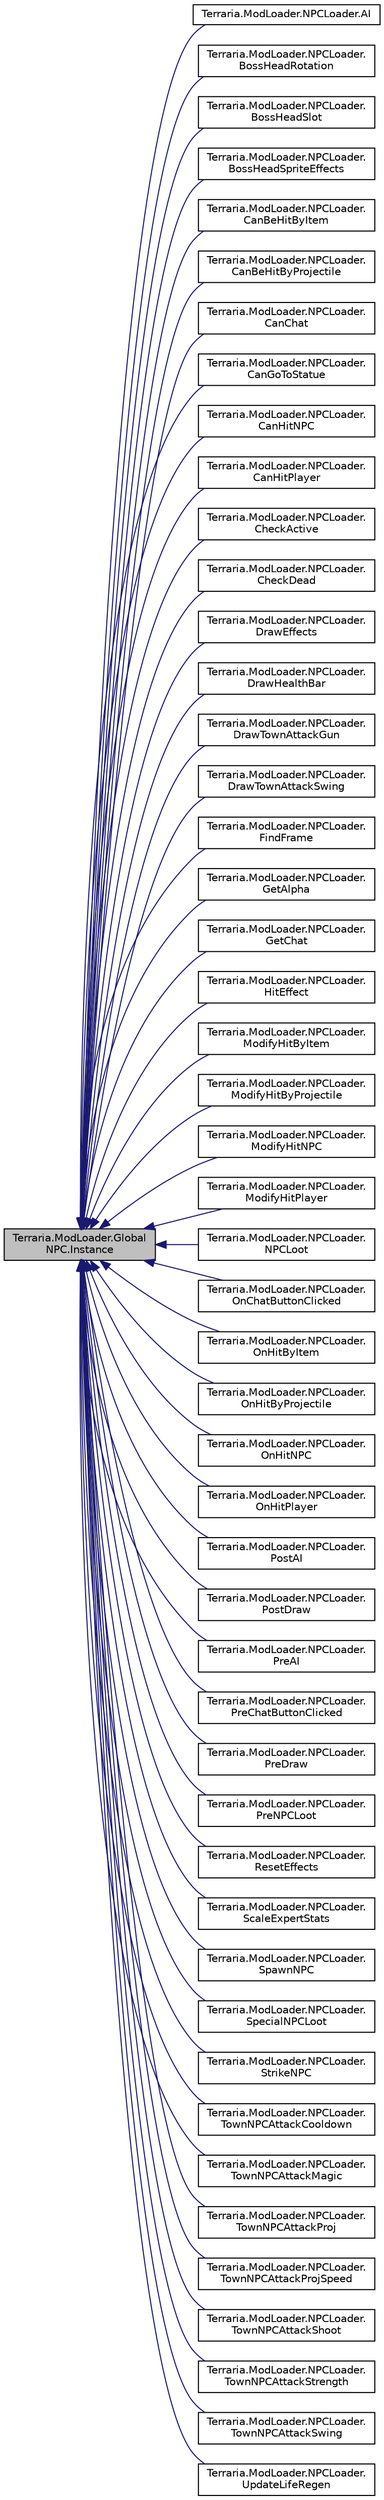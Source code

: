 digraph "Terraria.ModLoader.GlobalNPC.Instance"
{
  edge [fontname="Helvetica",fontsize="10",labelfontname="Helvetica",labelfontsize="10"];
  node [fontname="Helvetica",fontsize="10",shape=record];
  rankdir="LR";
  Node78 [label="Terraria.ModLoader.Global\lNPC.Instance",height=0.2,width=0.4,color="black", fillcolor="grey75", style="filled", fontcolor="black"];
  Node78 -> Node79 [dir="back",color="midnightblue",fontsize="10",style="solid",fontname="Helvetica"];
  Node79 [label="Terraria.ModLoader.NPCLoader.AI",height=0.2,width=0.4,color="black", fillcolor="white", style="filled",URL="$class_terraria_1_1_mod_loader_1_1_n_p_c_loader.html#a2bb9e4d7da1b0a8fa9ba4b67333464b6"];
  Node78 -> Node80 [dir="back",color="midnightblue",fontsize="10",style="solid",fontname="Helvetica"];
  Node80 [label="Terraria.ModLoader.NPCLoader.\lBossHeadRotation",height=0.2,width=0.4,color="black", fillcolor="white", style="filled",URL="$class_terraria_1_1_mod_loader_1_1_n_p_c_loader.html#aa1da2988491c15c050483597e984bd7a"];
  Node78 -> Node81 [dir="back",color="midnightblue",fontsize="10",style="solid",fontname="Helvetica"];
  Node81 [label="Terraria.ModLoader.NPCLoader.\lBossHeadSlot",height=0.2,width=0.4,color="black", fillcolor="white", style="filled",URL="$class_terraria_1_1_mod_loader_1_1_n_p_c_loader.html#aa16baedc558a8f7156d20f4cefaf283d"];
  Node78 -> Node82 [dir="back",color="midnightblue",fontsize="10",style="solid",fontname="Helvetica"];
  Node82 [label="Terraria.ModLoader.NPCLoader.\lBossHeadSpriteEffects",height=0.2,width=0.4,color="black", fillcolor="white", style="filled",URL="$class_terraria_1_1_mod_loader_1_1_n_p_c_loader.html#af39b1056d061ac83ee853534333cd326"];
  Node78 -> Node83 [dir="back",color="midnightblue",fontsize="10",style="solid",fontname="Helvetica"];
  Node83 [label="Terraria.ModLoader.NPCLoader.\lCanBeHitByItem",height=0.2,width=0.4,color="black", fillcolor="white", style="filled",URL="$class_terraria_1_1_mod_loader_1_1_n_p_c_loader.html#a7ac970581b8d00d001db8bdd1cac4ec0"];
  Node78 -> Node84 [dir="back",color="midnightblue",fontsize="10",style="solid",fontname="Helvetica"];
  Node84 [label="Terraria.ModLoader.NPCLoader.\lCanBeHitByProjectile",height=0.2,width=0.4,color="black", fillcolor="white", style="filled",URL="$class_terraria_1_1_mod_loader_1_1_n_p_c_loader.html#a1c3d7a33153e964db6ca98da6d68e5b7"];
  Node78 -> Node85 [dir="back",color="midnightblue",fontsize="10",style="solid",fontname="Helvetica"];
  Node85 [label="Terraria.ModLoader.NPCLoader.\lCanChat",height=0.2,width=0.4,color="black", fillcolor="white", style="filled",URL="$class_terraria_1_1_mod_loader_1_1_n_p_c_loader.html#ab3839655f87317169f068b0cb9fe752a"];
  Node78 -> Node86 [dir="back",color="midnightblue",fontsize="10",style="solid",fontname="Helvetica"];
  Node86 [label="Terraria.ModLoader.NPCLoader.\lCanGoToStatue",height=0.2,width=0.4,color="black", fillcolor="white", style="filled",URL="$class_terraria_1_1_mod_loader_1_1_n_p_c_loader.html#ae1d6ca29ab669a88f4c742b39f03b7fe"];
  Node78 -> Node87 [dir="back",color="midnightblue",fontsize="10",style="solid",fontname="Helvetica"];
  Node87 [label="Terraria.ModLoader.NPCLoader.\lCanHitNPC",height=0.2,width=0.4,color="black", fillcolor="white", style="filled",URL="$class_terraria_1_1_mod_loader_1_1_n_p_c_loader.html#acd53a343c7b7a511a8bef1713f85c252"];
  Node78 -> Node88 [dir="back",color="midnightblue",fontsize="10",style="solid",fontname="Helvetica"];
  Node88 [label="Terraria.ModLoader.NPCLoader.\lCanHitPlayer",height=0.2,width=0.4,color="black", fillcolor="white", style="filled",URL="$class_terraria_1_1_mod_loader_1_1_n_p_c_loader.html#a63b2cd7eeb45cf94841081141a22290d"];
  Node78 -> Node89 [dir="back",color="midnightblue",fontsize="10",style="solid",fontname="Helvetica"];
  Node89 [label="Terraria.ModLoader.NPCLoader.\lCheckActive",height=0.2,width=0.4,color="black", fillcolor="white", style="filled",URL="$class_terraria_1_1_mod_loader_1_1_n_p_c_loader.html#a526fc0a42931cb2713fab4d7bf9b11c2"];
  Node78 -> Node90 [dir="back",color="midnightblue",fontsize="10",style="solid",fontname="Helvetica"];
  Node90 [label="Terraria.ModLoader.NPCLoader.\lCheckDead",height=0.2,width=0.4,color="black", fillcolor="white", style="filled",URL="$class_terraria_1_1_mod_loader_1_1_n_p_c_loader.html#a48a2a6cd32cfb8e19522bad443d8f1b9"];
  Node78 -> Node91 [dir="back",color="midnightblue",fontsize="10",style="solid",fontname="Helvetica"];
  Node91 [label="Terraria.ModLoader.NPCLoader.\lDrawEffects",height=0.2,width=0.4,color="black", fillcolor="white", style="filled",URL="$class_terraria_1_1_mod_loader_1_1_n_p_c_loader.html#a77de68f9e0a9fad85ae584dea1dea0db"];
  Node78 -> Node92 [dir="back",color="midnightblue",fontsize="10",style="solid",fontname="Helvetica"];
  Node92 [label="Terraria.ModLoader.NPCLoader.\lDrawHealthBar",height=0.2,width=0.4,color="black", fillcolor="white", style="filled",URL="$class_terraria_1_1_mod_loader_1_1_n_p_c_loader.html#aa4afa26b4eff5da6e0bfa5ba3498c46a"];
  Node78 -> Node93 [dir="back",color="midnightblue",fontsize="10",style="solid",fontname="Helvetica"];
  Node93 [label="Terraria.ModLoader.NPCLoader.\lDrawTownAttackGun",height=0.2,width=0.4,color="black", fillcolor="white", style="filled",URL="$class_terraria_1_1_mod_loader_1_1_n_p_c_loader.html#a27c5e949870baf11ceee684e69e0a304"];
  Node78 -> Node94 [dir="back",color="midnightblue",fontsize="10",style="solid",fontname="Helvetica"];
  Node94 [label="Terraria.ModLoader.NPCLoader.\lDrawTownAttackSwing",height=0.2,width=0.4,color="black", fillcolor="white", style="filled",URL="$class_terraria_1_1_mod_loader_1_1_n_p_c_loader.html#a4d42f1287620918ddde638bd9e30b2e6"];
  Node78 -> Node95 [dir="back",color="midnightblue",fontsize="10",style="solid",fontname="Helvetica"];
  Node95 [label="Terraria.ModLoader.NPCLoader.\lFindFrame",height=0.2,width=0.4,color="black", fillcolor="white", style="filled",URL="$class_terraria_1_1_mod_loader_1_1_n_p_c_loader.html#a85e38f99d20e965819ec24fcfec3862f"];
  Node78 -> Node96 [dir="back",color="midnightblue",fontsize="10",style="solid",fontname="Helvetica"];
  Node96 [label="Terraria.ModLoader.NPCLoader.\lGetAlpha",height=0.2,width=0.4,color="black", fillcolor="white", style="filled",URL="$class_terraria_1_1_mod_loader_1_1_n_p_c_loader.html#a8ebe0017ce5f3a56d716da86b0caa0d9"];
  Node78 -> Node97 [dir="back",color="midnightblue",fontsize="10",style="solid",fontname="Helvetica"];
  Node97 [label="Terraria.ModLoader.NPCLoader.\lGetChat",height=0.2,width=0.4,color="black", fillcolor="white", style="filled",URL="$class_terraria_1_1_mod_loader_1_1_n_p_c_loader.html#a17a1702387104df6ae41300e4b7bfb7c"];
  Node78 -> Node98 [dir="back",color="midnightblue",fontsize="10",style="solid",fontname="Helvetica"];
  Node98 [label="Terraria.ModLoader.NPCLoader.\lHitEffect",height=0.2,width=0.4,color="black", fillcolor="white", style="filled",URL="$class_terraria_1_1_mod_loader_1_1_n_p_c_loader.html#a1f87c81d569643d4b88d271ba22f3c5b"];
  Node78 -> Node99 [dir="back",color="midnightblue",fontsize="10",style="solid",fontname="Helvetica"];
  Node99 [label="Terraria.ModLoader.NPCLoader.\lModifyHitByItem",height=0.2,width=0.4,color="black", fillcolor="white", style="filled",URL="$class_terraria_1_1_mod_loader_1_1_n_p_c_loader.html#aa8defb6f044d35bbf75efa3f807d232c"];
  Node78 -> Node100 [dir="back",color="midnightblue",fontsize="10",style="solid",fontname="Helvetica"];
  Node100 [label="Terraria.ModLoader.NPCLoader.\lModifyHitByProjectile",height=0.2,width=0.4,color="black", fillcolor="white", style="filled",URL="$class_terraria_1_1_mod_loader_1_1_n_p_c_loader.html#a646cb039f16ae6e15092c696ad7b3578"];
  Node78 -> Node101 [dir="back",color="midnightblue",fontsize="10",style="solid",fontname="Helvetica"];
  Node101 [label="Terraria.ModLoader.NPCLoader.\lModifyHitNPC",height=0.2,width=0.4,color="black", fillcolor="white", style="filled",URL="$class_terraria_1_1_mod_loader_1_1_n_p_c_loader.html#aaeebe6e778031de5c1ecf897c494d078"];
  Node78 -> Node102 [dir="back",color="midnightblue",fontsize="10",style="solid",fontname="Helvetica"];
  Node102 [label="Terraria.ModLoader.NPCLoader.\lModifyHitPlayer",height=0.2,width=0.4,color="black", fillcolor="white", style="filled",URL="$class_terraria_1_1_mod_loader_1_1_n_p_c_loader.html#af66dfb83f743ca52c0f113b250235705"];
  Node78 -> Node103 [dir="back",color="midnightblue",fontsize="10",style="solid",fontname="Helvetica"];
  Node103 [label="Terraria.ModLoader.NPCLoader.\lNPCLoot",height=0.2,width=0.4,color="black", fillcolor="white", style="filled",URL="$class_terraria_1_1_mod_loader_1_1_n_p_c_loader.html#ae0666ddae1d36f57746ef9cbe8849944"];
  Node78 -> Node104 [dir="back",color="midnightblue",fontsize="10",style="solid",fontname="Helvetica"];
  Node104 [label="Terraria.ModLoader.NPCLoader.\lOnChatButtonClicked",height=0.2,width=0.4,color="black", fillcolor="white", style="filled",URL="$class_terraria_1_1_mod_loader_1_1_n_p_c_loader.html#a866e9f26ad79ed221f9278ca65b39f9e"];
  Node78 -> Node105 [dir="back",color="midnightblue",fontsize="10",style="solid",fontname="Helvetica"];
  Node105 [label="Terraria.ModLoader.NPCLoader.\lOnHitByItem",height=0.2,width=0.4,color="black", fillcolor="white", style="filled",URL="$class_terraria_1_1_mod_loader_1_1_n_p_c_loader.html#a03c95ca55f3ef6203819693f208dc721"];
  Node78 -> Node106 [dir="back",color="midnightblue",fontsize="10",style="solid",fontname="Helvetica"];
  Node106 [label="Terraria.ModLoader.NPCLoader.\lOnHitByProjectile",height=0.2,width=0.4,color="black", fillcolor="white", style="filled",URL="$class_terraria_1_1_mod_loader_1_1_n_p_c_loader.html#a61c66fdcd67abe99b458d95c76996418"];
  Node78 -> Node107 [dir="back",color="midnightblue",fontsize="10",style="solid",fontname="Helvetica"];
  Node107 [label="Terraria.ModLoader.NPCLoader.\lOnHitNPC",height=0.2,width=0.4,color="black", fillcolor="white", style="filled",URL="$class_terraria_1_1_mod_loader_1_1_n_p_c_loader.html#a7d9aaa94708b419047921ac38d569b2b"];
  Node78 -> Node108 [dir="back",color="midnightblue",fontsize="10",style="solid",fontname="Helvetica"];
  Node108 [label="Terraria.ModLoader.NPCLoader.\lOnHitPlayer",height=0.2,width=0.4,color="black", fillcolor="white", style="filled",URL="$class_terraria_1_1_mod_loader_1_1_n_p_c_loader.html#ab55085f950db102685cc71455da3de22"];
  Node78 -> Node109 [dir="back",color="midnightblue",fontsize="10",style="solid",fontname="Helvetica"];
  Node109 [label="Terraria.ModLoader.NPCLoader.\lPostAI",height=0.2,width=0.4,color="black", fillcolor="white", style="filled",URL="$class_terraria_1_1_mod_loader_1_1_n_p_c_loader.html#a6b7ae6d2797bd01ee39b10da5a92400b"];
  Node78 -> Node110 [dir="back",color="midnightblue",fontsize="10",style="solid",fontname="Helvetica"];
  Node110 [label="Terraria.ModLoader.NPCLoader.\lPostDraw",height=0.2,width=0.4,color="black", fillcolor="white", style="filled",URL="$class_terraria_1_1_mod_loader_1_1_n_p_c_loader.html#a67b6bc69eb9a057ee9d4bf910cd26aa1"];
  Node78 -> Node111 [dir="back",color="midnightblue",fontsize="10",style="solid",fontname="Helvetica"];
  Node111 [label="Terraria.ModLoader.NPCLoader.\lPreAI",height=0.2,width=0.4,color="black", fillcolor="white", style="filled",URL="$class_terraria_1_1_mod_loader_1_1_n_p_c_loader.html#ac590c152f83847b632be90a6e6a0cf80"];
  Node78 -> Node112 [dir="back",color="midnightblue",fontsize="10",style="solid",fontname="Helvetica"];
  Node112 [label="Terraria.ModLoader.NPCLoader.\lPreChatButtonClicked",height=0.2,width=0.4,color="black", fillcolor="white", style="filled",URL="$class_terraria_1_1_mod_loader_1_1_n_p_c_loader.html#a85673c0f0676fa158826ed94ebcce7e7"];
  Node78 -> Node113 [dir="back",color="midnightblue",fontsize="10",style="solid",fontname="Helvetica"];
  Node113 [label="Terraria.ModLoader.NPCLoader.\lPreDraw",height=0.2,width=0.4,color="black", fillcolor="white", style="filled",URL="$class_terraria_1_1_mod_loader_1_1_n_p_c_loader.html#ac23839bed570c9ef30bd52dccf97508a"];
  Node78 -> Node114 [dir="back",color="midnightblue",fontsize="10",style="solid",fontname="Helvetica"];
  Node114 [label="Terraria.ModLoader.NPCLoader.\lPreNPCLoot",height=0.2,width=0.4,color="black", fillcolor="white", style="filled",URL="$class_terraria_1_1_mod_loader_1_1_n_p_c_loader.html#ae99a0287c3cb6ed7a048b20ef170c48b"];
  Node78 -> Node115 [dir="back",color="midnightblue",fontsize="10",style="solid",fontname="Helvetica"];
  Node115 [label="Terraria.ModLoader.NPCLoader.\lResetEffects",height=0.2,width=0.4,color="black", fillcolor="white", style="filled",URL="$class_terraria_1_1_mod_loader_1_1_n_p_c_loader.html#a34f627c957c08c92fd787ff56ba8a24c"];
  Node78 -> Node116 [dir="back",color="midnightblue",fontsize="10",style="solid",fontname="Helvetica"];
  Node116 [label="Terraria.ModLoader.NPCLoader.\lScaleExpertStats",height=0.2,width=0.4,color="black", fillcolor="white", style="filled",URL="$class_terraria_1_1_mod_loader_1_1_n_p_c_loader.html#ad2ff73bdde7c90ef233017993c111805"];
  Node78 -> Node117 [dir="back",color="midnightblue",fontsize="10",style="solid",fontname="Helvetica"];
  Node117 [label="Terraria.ModLoader.NPCLoader.\lSpawnNPC",height=0.2,width=0.4,color="black", fillcolor="white", style="filled",URL="$class_terraria_1_1_mod_loader_1_1_n_p_c_loader.html#a0ca2884d941cf304db0d6a9d27ca3328"];
  Node78 -> Node118 [dir="back",color="midnightblue",fontsize="10",style="solid",fontname="Helvetica"];
  Node118 [label="Terraria.ModLoader.NPCLoader.\lSpecialNPCLoot",height=0.2,width=0.4,color="black", fillcolor="white", style="filled",URL="$class_terraria_1_1_mod_loader_1_1_n_p_c_loader.html#a2a4763be930564da32bf3a02f098c3fa"];
  Node78 -> Node119 [dir="back",color="midnightblue",fontsize="10",style="solid",fontname="Helvetica"];
  Node119 [label="Terraria.ModLoader.NPCLoader.\lStrikeNPC",height=0.2,width=0.4,color="black", fillcolor="white", style="filled",URL="$class_terraria_1_1_mod_loader_1_1_n_p_c_loader.html#a99c71c7837f5040214e65c2b406fafb0"];
  Node78 -> Node120 [dir="back",color="midnightblue",fontsize="10",style="solid",fontname="Helvetica"];
  Node120 [label="Terraria.ModLoader.NPCLoader.\lTownNPCAttackCooldown",height=0.2,width=0.4,color="black", fillcolor="white", style="filled",URL="$class_terraria_1_1_mod_loader_1_1_n_p_c_loader.html#aa14b8d49a2b2ed8bab10728ff74b54bb"];
  Node78 -> Node121 [dir="back",color="midnightblue",fontsize="10",style="solid",fontname="Helvetica"];
  Node121 [label="Terraria.ModLoader.NPCLoader.\lTownNPCAttackMagic",height=0.2,width=0.4,color="black", fillcolor="white", style="filled",URL="$class_terraria_1_1_mod_loader_1_1_n_p_c_loader.html#a6343dfd19abadb436854449c9a67931a"];
  Node78 -> Node122 [dir="back",color="midnightblue",fontsize="10",style="solid",fontname="Helvetica"];
  Node122 [label="Terraria.ModLoader.NPCLoader.\lTownNPCAttackProj",height=0.2,width=0.4,color="black", fillcolor="white", style="filled",URL="$class_terraria_1_1_mod_loader_1_1_n_p_c_loader.html#a65476052968c8825d53190a18bfd138e"];
  Node78 -> Node123 [dir="back",color="midnightblue",fontsize="10",style="solid",fontname="Helvetica"];
  Node123 [label="Terraria.ModLoader.NPCLoader.\lTownNPCAttackProjSpeed",height=0.2,width=0.4,color="black", fillcolor="white", style="filled",URL="$class_terraria_1_1_mod_loader_1_1_n_p_c_loader.html#a8ae2a74040d28656ddbd8648d8c1a539"];
  Node78 -> Node124 [dir="back",color="midnightblue",fontsize="10",style="solid",fontname="Helvetica"];
  Node124 [label="Terraria.ModLoader.NPCLoader.\lTownNPCAttackShoot",height=0.2,width=0.4,color="black", fillcolor="white", style="filled",URL="$class_terraria_1_1_mod_loader_1_1_n_p_c_loader.html#a7cb36363c8c5a7528c161f6a96770ae3"];
  Node78 -> Node125 [dir="back",color="midnightblue",fontsize="10",style="solid",fontname="Helvetica"];
  Node125 [label="Terraria.ModLoader.NPCLoader.\lTownNPCAttackStrength",height=0.2,width=0.4,color="black", fillcolor="white", style="filled",URL="$class_terraria_1_1_mod_loader_1_1_n_p_c_loader.html#a1e838a02e4cd1a933273df53c53b76c7"];
  Node78 -> Node126 [dir="back",color="midnightblue",fontsize="10",style="solid",fontname="Helvetica"];
  Node126 [label="Terraria.ModLoader.NPCLoader.\lTownNPCAttackSwing",height=0.2,width=0.4,color="black", fillcolor="white", style="filled",URL="$class_terraria_1_1_mod_loader_1_1_n_p_c_loader.html#a8ac041e26a0d38713786f2efab9404f9"];
  Node78 -> Node127 [dir="back",color="midnightblue",fontsize="10",style="solid",fontname="Helvetica"];
  Node127 [label="Terraria.ModLoader.NPCLoader.\lUpdateLifeRegen",height=0.2,width=0.4,color="black", fillcolor="white", style="filled",URL="$class_terraria_1_1_mod_loader_1_1_n_p_c_loader.html#a17d189c9559b3f526baae75042651113"];
}
